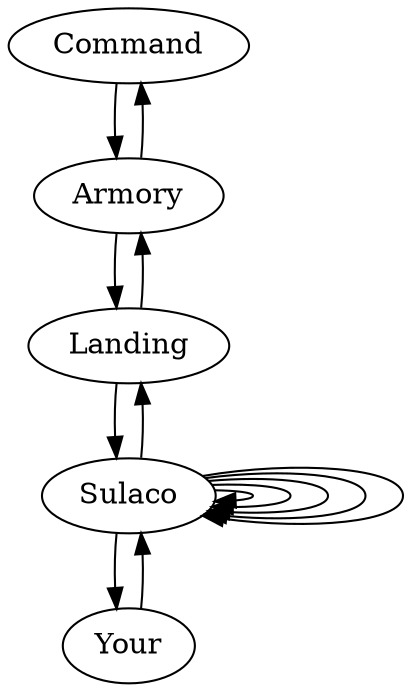 digraph map {
	Command -> Armory
	Armory -> Command
	Armory -> Landing
	Landing -> Armory
	Landing -> Sulaco
	Sulaco -> Landing
	Sulaco -> Sulaco
	Sulaco -> Sulaco
	Sulaco -> Sulaco
	Sulaco -> Your
	Your -> Sulaco
	Sulaco -> Sulaco
	Sulaco -> Sulaco
}
